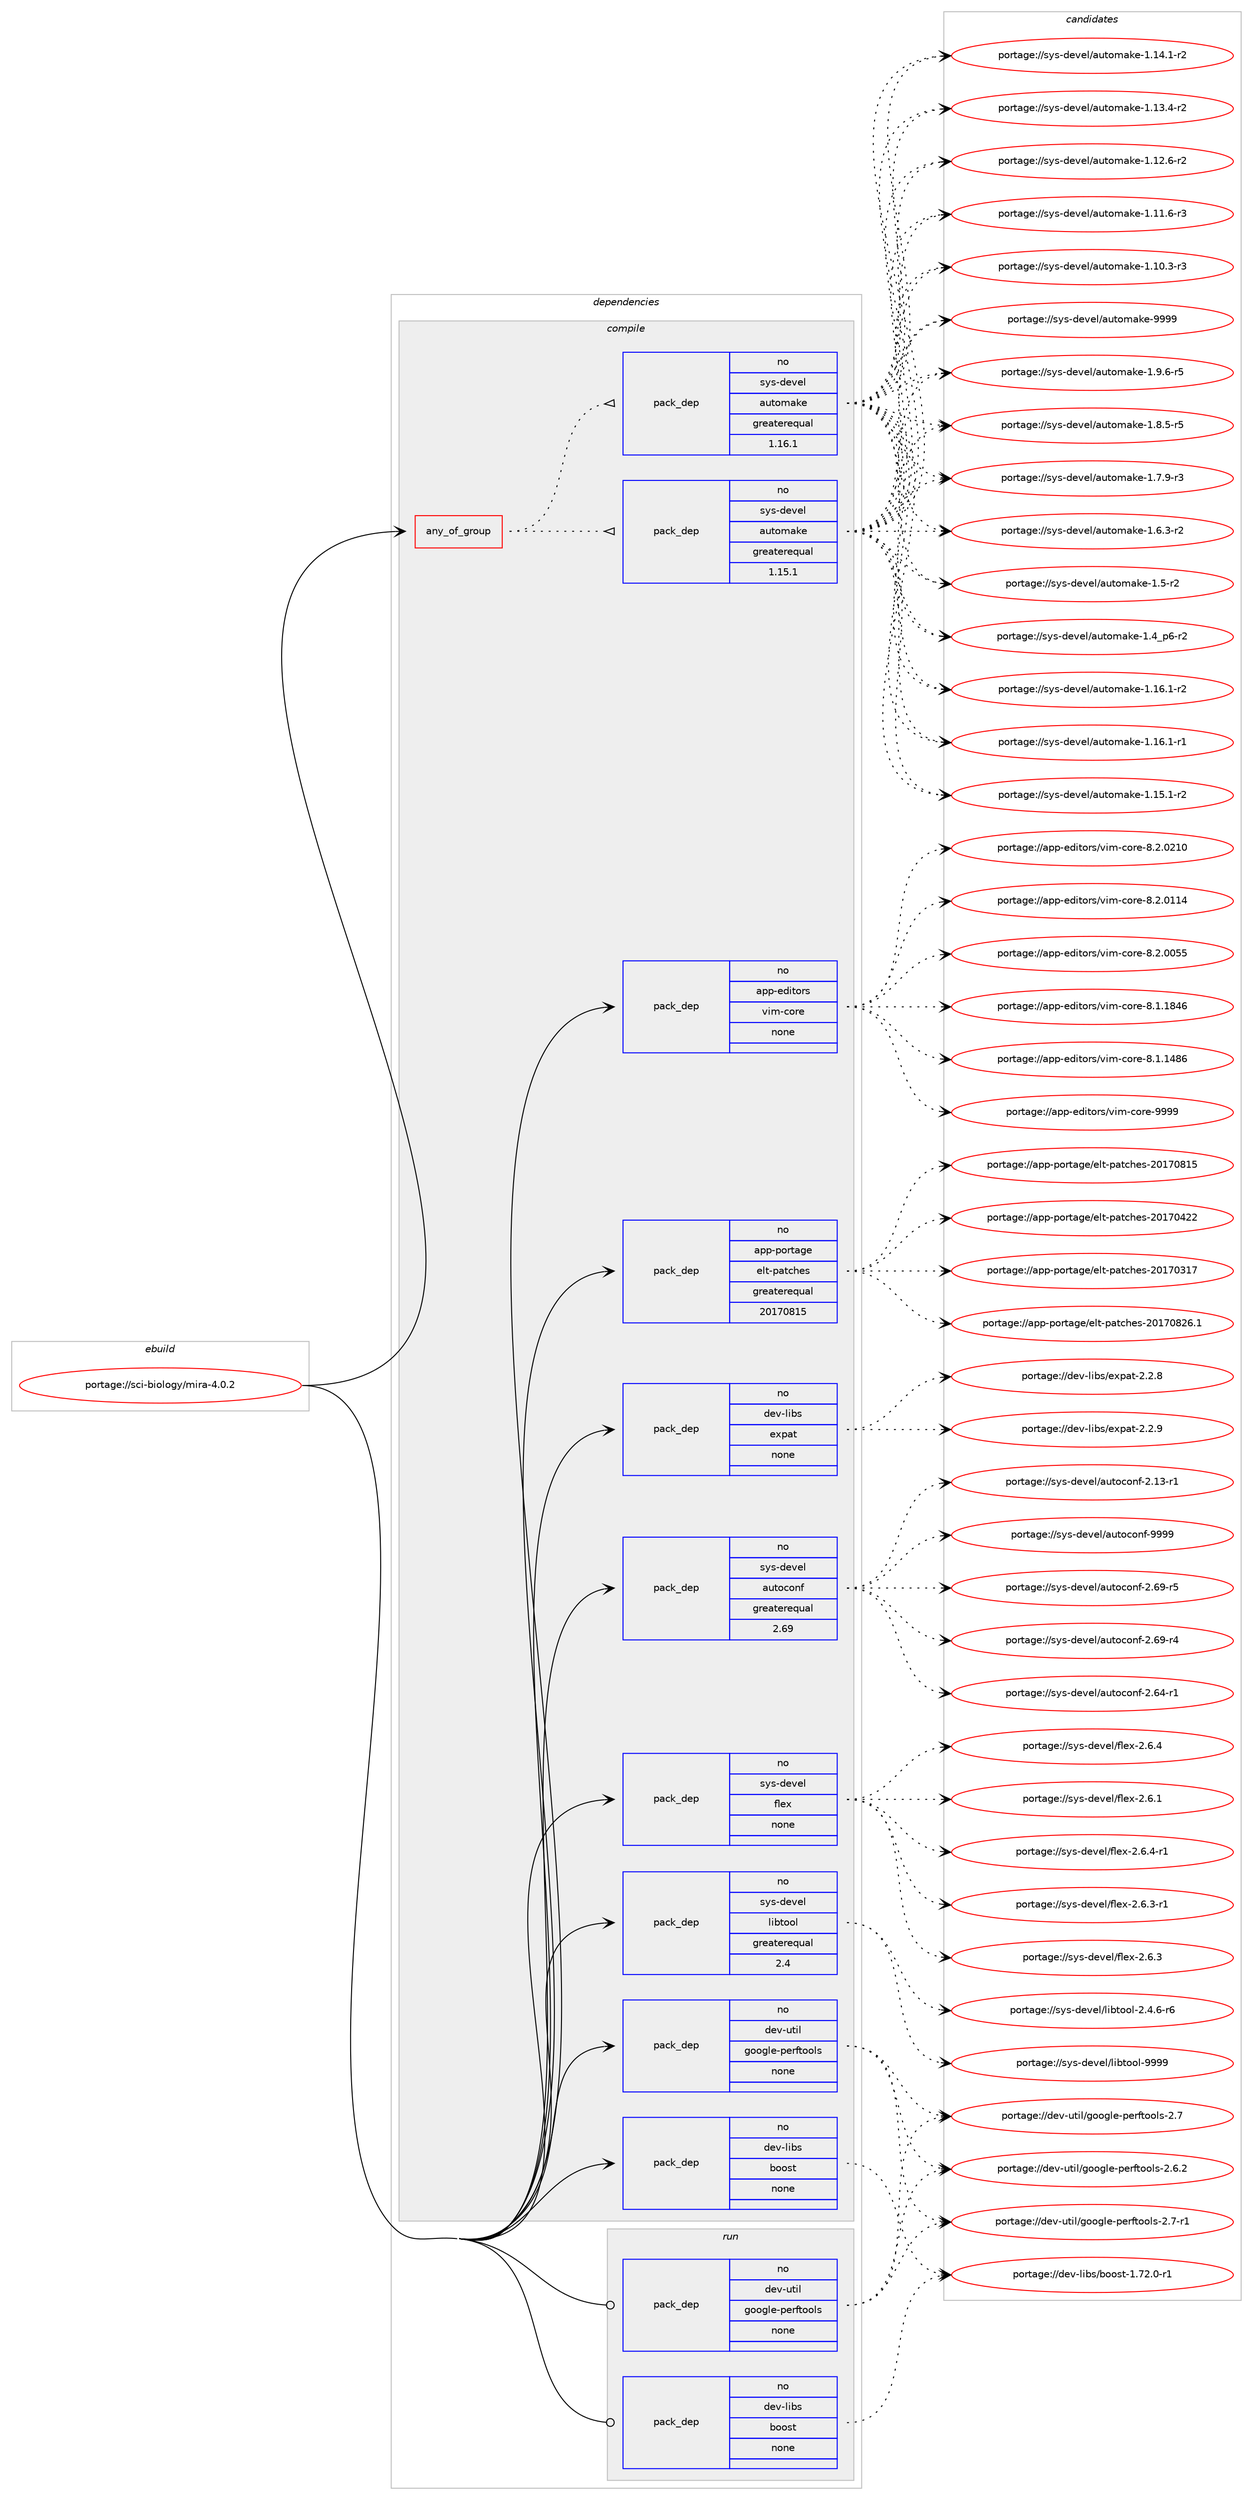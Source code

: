 digraph prolog {

# *************
# Graph options
# *************

newrank=true;
concentrate=true;
compound=true;
graph [rankdir=LR,fontname=Helvetica,fontsize=10,ranksep=1.5];#, ranksep=2.5, nodesep=0.2];
edge  [arrowhead=vee];
node  [fontname=Helvetica,fontsize=10];

# **********
# The ebuild
# **********

subgraph cluster_leftcol {
color=gray;
rank=same;
label=<<i>ebuild</i>>;
id [label="portage://sci-biology/mira-4.0.2", color=red, width=4, href="../sci-biology/mira-4.0.2.svg"];
}

# ****************
# The dependencies
# ****************

subgraph cluster_midcol {
color=gray;
label=<<i>dependencies</i>>;
subgraph cluster_compile {
fillcolor="#eeeeee";
style=filled;
label=<<i>compile</i>>;
subgraph any1617 {
dependency97920 [label=<<TABLE BORDER="0" CELLBORDER="1" CELLSPACING="0" CELLPADDING="4"><TR><TD CELLPADDING="10">any_of_group</TD></TR></TABLE>>, shape=none, color=red];subgraph pack76468 {
dependency97921 [label=<<TABLE BORDER="0" CELLBORDER="1" CELLSPACING="0" CELLPADDING="4" WIDTH="220"><TR><TD ROWSPAN="6" CELLPADDING="30">pack_dep</TD></TR><TR><TD WIDTH="110">no</TD></TR><TR><TD>sys-devel</TD></TR><TR><TD>automake</TD></TR><TR><TD>greaterequal</TD></TR><TR><TD>1.16.1</TD></TR></TABLE>>, shape=none, color=blue];
}
dependency97920:e -> dependency97921:w [weight=20,style="dotted",arrowhead="oinv"];
subgraph pack76469 {
dependency97922 [label=<<TABLE BORDER="0" CELLBORDER="1" CELLSPACING="0" CELLPADDING="4" WIDTH="220"><TR><TD ROWSPAN="6" CELLPADDING="30">pack_dep</TD></TR><TR><TD WIDTH="110">no</TD></TR><TR><TD>sys-devel</TD></TR><TR><TD>automake</TD></TR><TR><TD>greaterequal</TD></TR><TR><TD>1.15.1</TD></TR></TABLE>>, shape=none, color=blue];
}
dependency97920:e -> dependency97922:w [weight=20,style="dotted",arrowhead="oinv"];
}
id:e -> dependency97920:w [weight=20,style="solid",arrowhead="vee"];
subgraph pack76470 {
dependency97923 [label=<<TABLE BORDER="0" CELLBORDER="1" CELLSPACING="0" CELLPADDING="4" WIDTH="220"><TR><TD ROWSPAN="6" CELLPADDING="30">pack_dep</TD></TR><TR><TD WIDTH="110">no</TD></TR><TR><TD>app-editors</TD></TR><TR><TD>vim-core</TD></TR><TR><TD>none</TD></TR><TR><TD></TD></TR></TABLE>>, shape=none, color=blue];
}
id:e -> dependency97923:w [weight=20,style="solid",arrowhead="vee"];
subgraph pack76471 {
dependency97924 [label=<<TABLE BORDER="0" CELLBORDER="1" CELLSPACING="0" CELLPADDING="4" WIDTH="220"><TR><TD ROWSPAN="6" CELLPADDING="30">pack_dep</TD></TR><TR><TD WIDTH="110">no</TD></TR><TR><TD>app-portage</TD></TR><TR><TD>elt-patches</TD></TR><TR><TD>greaterequal</TD></TR><TR><TD>20170815</TD></TR></TABLE>>, shape=none, color=blue];
}
id:e -> dependency97924:w [weight=20,style="solid",arrowhead="vee"];
subgraph pack76472 {
dependency97925 [label=<<TABLE BORDER="0" CELLBORDER="1" CELLSPACING="0" CELLPADDING="4" WIDTH="220"><TR><TD ROWSPAN="6" CELLPADDING="30">pack_dep</TD></TR><TR><TD WIDTH="110">no</TD></TR><TR><TD>dev-libs</TD></TR><TR><TD>boost</TD></TR><TR><TD>none</TD></TR><TR><TD></TD></TR></TABLE>>, shape=none, color=blue];
}
id:e -> dependency97925:w [weight=20,style="solid",arrowhead="vee"];
subgraph pack76473 {
dependency97926 [label=<<TABLE BORDER="0" CELLBORDER="1" CELLSPACING="0" CELLPADDING="4" WIDTH="220"><TR><TD ROWSPAN="6" CELLPADDING="30">pack_dep</TD></TR><TR><TD WIDTH="110">no</TD></TR><TR><TD>dev-libs</TD></TR><TR><TD>expat</TD></TR><TR><TD>none</TD></TR><TR><TD></TD></TR></TABLE>>, shape=none, color=blue];
}
id:e -> dependency97926:w [weight=20,style="solid",arrowhead="vee"];
subgraph pack76474 {
dependency97927 [label=<<TABLE BORDER="0" CELLBORDER="1" CELLSPACING="0" CELLPADDING="4" WIDTH="220"><TR><TD ROWSPAN="6" CELLPADDING="30">pack_dep</TD></TR><TR><TD WIDTH="110">no</TD></TR><TR><TD>dev-util</TD></TR><TR><TD>google-perftools</TD></TR><TR><TD>none</TD></TR><TR><TD></TD></TR></TABLE>>, shape=none, color=blue];
}
id:e -> dependency97927:w [weight=20,style="solid",arrowhead="vee"];
subgraph pack76475 {
dependency97928 [label=<<TABLE BORDER="0" CELLBORDER="1" CELLSPACING="0" CELLPADDING="4" WIDTH="220"><TR><TD ROWSPAN="6" CELLPADDING="30">pack_dep</TD></TR><TR><TD WIDTH="110">no</TD></TR><TR><TD>sys-devel</TD></TR><TR><TD>autoconf</TD></TR><TR><TD>greaterequal</TD></TR><TR><TD>2.69</TD></TR></TABLE>>, shape=none, color=blue];
}
id:e -> dependency97928:w [weight=20,style="solid",arrowhead="vee"];
subgraph pack76476 {
dependency97929 [label=<<TABLE BORDER="0" CELLBORDER="1" CELLSPACING="0" CELLPADDING="4" WIDTH="220"><TR><TD ROWSPAN="6" CELLPADDING="30">pack_dep</TD></TR><TR><TD WIDTH="110">no</TD></TR><TR><TD>sys-devel</TD></TR><TR><TD>flex</TD></TR><TR><TD>none</TD></TR><TR><TD></TD></TR></TABLE>>, shape=none, color=blue];
}
id:e -> dependency97929:w [weight=20,style="solid",arrowhead="vee"];
subgraph pack76477 {
dependency97930 [label=<<TABLE BORDER="0" CELLBORDER="1" CELLSPACING="0" CELLPADDING="4" WIDTH="220"><TR><TD ROWSPAN="6" CELLPADDING="30">pack_dep</TD></TR><TR><TD WIDTH="110">no</TD></TR><TR><TD>sys-devel</TD></TR><TR><TD>libtool</TD></TR><TR><TD>greaterequal</TD></TR><TR><TD>2.4</TD></TR></TABLE>>, shape=none, color=blue];
}
id:e -> dependency97930:w [weight=20,style="solid",arrowhead="vee"];
}
subgraph cluster_compileandrun {
fillcolor="#eeeeee";
style=filled;
label=<<i>compile and run</i>>;
}
subgraph cluster_run {
fillcolor="#eeeeee";
style=filled;
label=<<i>run</i>>;
subgraph pack76478 {
dependency97931 [label=<<TABLE BORDER="0" CELLBORDER="1" CELLSPACING="0" CELLPADDING="4" WIDTH="220"><TR><TD ROWSPAN="6" CELLPADDING="30">pack_dep</TD></TR><TR><TD WIDTH="110">no</TD></TR><TR><TD>dev-libs</TD></TR><TR><TD>boost</TD></TR><TR><TD>none</TD></TR><TR><TD></TD></TR></TABLE>>, shape=none, color=blue];
}
id:e -> dependency97931:w [weight=20,style="solid",arrowhead="odot"];
subgraph pack76479 {
dependency97932 [label=<<TABLE BORDER="0" CELLBORDER="1" CELLSPACING="0" CELLPADDING="4" WIDTH="220"><TR><TD ROWSPAN="6" CELLPADDING="30">pack_dep</TD></TR><TR><TD WIDTH="110">no</TD></TR><TR><TD>dev-util</TD></TR><TR><TD>google-perftools</TD></TR><TR><TD>none</TD></TR><TR><TD></TD></TR></TABLE>>, shape=none, color=blue];
}
id:e -> dependency97932:w [weight=20,style="solid",arrowhead="odot"];
}
}

# **************
# The candidates
# **************

subgraph cluster_choices {
rank=same;
color=gray;
label=<<i>candidates</i>>;

subgraph choice76468 {
color=black;
nodesep=1;
choice115121115451001011181011084797117116111109971071014557575757 [label="portage://sys-devel/automake-9999", color=red, width=4,href="../sys-devel/automake-9999.svg"];
choice115121115451001011181011084797117116111109971071014549465746544511453 [label="portage://sys-devel/automake-1.9.6-r5", color=red, width=4,href="../sys-devel/automake-1.9.6-r5.svg"];
choice115121115451001011181011084797117116111109971071014549465646534511453 [label="portage://sys-devel/automake-1.8.5-r5", color=red, width=4,href="../sys-devel/automake-1.8.5-r5.svg"];
choice115121115451001011181011084797117116111109971071014549465546574511451 [label="portage://sys-devel/automake-1.7.9-r3", color=red, width=4,href="../sys-devel/automake-1.7.9-r3.svg"];
choice115121115451001011181011084797117116111109971071014549465446514511450 [label="portage://sys-devel/automake-1.6.3-r2", color=red, width=4,href="../sys-devel/automake-1.6.3-r2.svg"];
choice11512111545100101118101108479711711611110997107101454946534511450 [label="portage://sys-devel/automake-1.5-r2", color=red, width=4,href="../sys-devel/automake-1.5-r2.svg"];
choice115121115451001011181011084797117116111109971071014549465295112544511450 [label="portage://sys-devel/automake-1.4_p6-r2", color=red, width=4,href="../sys-devel/automake-1.4_p6-r2.svg"];
choice11512111545100101118101108479711711611110997107101454946495446494511450 [label="portage://sys-devel/automake-1.16.1-r2", color=red, width=4,href="../sys-devel/automake-1.16.1-r2.svg"];
choice11512111545100101118101108479711711611110997107101454946495446494511449 [label="portage://sys-devel/automake-1.16.1-r1", color=red, width=4,href="../sys-devel/automake-1.16.1-r1.svg"];
choice11512111545100101118101108479711711611110997107101454946495346494511450 [label="portage://sys-devel/automake-1.15.1-r2", color=red, width=4,href="../sys-devel/automake-1.15.1-r2.svg"];
choice11512111545100101118101108479711711611110997107101454946495246494511450 [label="portage://sys-devel/automake-1.14.1-r2", color=red, width=4,href="../sys-devel/automake-1.14.1-r2.svg"];
choice11512111545100101118101108479711711611110997107101454946495146524511450 [label="portage://sys-devel/automake-1.13.4-r2", color=red, width=4,href="../sys-devel/automake-1.13.4-r2.svg"];
choice11512111545100101118101108479711711611110997107101454946495046544511450 [label="portage://sys-devel/automake-1.12.6-r2", color=red, width=4,href="../sys-devel/automake-1.12.6-r2.svg"];
choice11512111545100101118101108479711711611110997107101454946494946544511451 [label="portage://sys-devel/automake-1.11.6-r3", color=red, width=4,href="../sys-devel/automake-1.11.6-r3.svg"];
choice11512111545100101118101108479711711611110997107101454946494846514511451 [label="portage://sys-devel/automake-1.10.3-r3", color=red, width=4,href="../sys-devel/automake-1.10.3-r3.svg"];
dependency97921:e -> choice115121115451001011181011084797117116111109971071014557575757:w [style=dotted,weight="100"];
dependency97921:e -> choice115121115451001011181011084797117116111109971071014549465746544511453:w [style=dotted,weight="100"];
dependency97921:e -> choice115121115451001011181011084797117116111109971071014549465646534511453:w [style=dotted,weight="100"];
dependency97921:e -> choice115121115451001011181011084797117116111109971071014549465546574511451:w [style=dotted,weight="100"];
dependency97921:e -> choice115121115451001011181011084797117116111109971071014549465446514511450:w [style=dotted,weight="100"];
dependency97921:e -> choice11512111545100101118101108479711711611110997107101454946534511450:w [style=dotted,weight="100"];
dependency97921:e -> choice115121115451001011181011084797117116111109971071014549465295112544511450:w [style=dotted,weight="100"];
dependency97921:e -> choice11512111545100101118101108479711711611110997107101454946495446494511450:w [style=dotted,weight="100"];
dependency97921:e -> choice11512111545100101118101108479711711611110997107101454946495446494511449:w [style=dotted,weight="100"];
dependency97921:e -> choice11512111545100101118101108479711711611110997107101454946495346494511450:w [style=dotted,weight="100"];
dependency97921:e -> choice11512111545100101118101108479711711611110997107101454946495246494511450:w [style=dotted,weight="100"];
dependency97921:e -> choice11512111545100101118101108479711711611110997107101454946495146524511450:w [style=dotted,weight="100"];
dependency97921:e -> choice11512111545100101118101108479711711611110997107101454946495046544511450:w [style=dotted,weight="100"];
dependency97921:e -> choice11512111545100101118101108479711711611110997107101454946494946544511451:w [style=dotted,weight="100"];
dependency97921:e -> choice11512111545100101118101108479711711611110997107101454946494846514511451:w [style=dotted,weight="100"];
}
subgraph choice76469 {
color=black;
nodesep=1;
choice115121115451001011181011084797117116111109971071014557575757 [label="portage://sys-devel/automake-9999", color=red, width=4,href="../sys-devel/automake-9999.svg"];
choice115121115451001011181011084797117116111109971071014549465746544511453 [label="portage://sys-devel/automake-1.9.6-r5", color=red, width=4,href="../sys-devel/automake-1.9.6-r5.svg"];
choice115121115451001011181011084797117116111109971071014549465646534511453 [label="portage://sys-devel/automake-1.8.5-r5", color=red, width=4,href="../sys-devel/automake-1.8.5-r5.svg"];
choice115121115451001011181011084797117116111109971071014549465546574511451 [label="portage://sys-devel/automake-1.7.9-r3", color=red, width=4,href="../sys-devel/automake-1.7.9-r3.svg"];
choice115121115451001011181011084797117116111109971071014549465446514511450 [label="portage://sys-devel/automake-1.6.3-r2", color=red, width=4,href="../sys-devel/automake-1.6.3-r2.svg"];
choice11512111545100101118101108479711711611110997107101454946534511450 [label="portage://sys-devel/automake-1.5-r2", color=red, width=4,href="../sys-devel/automake-1.5-r2.svg"];
choice115121115451001011181011084797117116111109971071014549465295112544511450 [label="portage://sys-devel/automake-1.4_p6-r2", color=red, width=4,href="../sys-devel/automake-1.4_p6-r2.svg"];
choice11512111545100101118101108479711711611110997107101454946495446494511450 [label="portage://sys-devel/automake-1.16.1-r2", color=red, width=4,href="../sys-devel/automake-1.16.1-r2.svg"];
choice11512111545100101118101108479711711611110997107101454946495446494511449 [label="portage://sys-devel/automake-1.16.1-r1", color=red, width=4,href="../sys-devel/automake-1.16.1-r1.svg"];
choice11512111545100101118101108479711711611110997107101454946495346494511450 [label="portage://sys-devel/automake-1.15.1-r2", color=red, width=4,href="../sys-devel/automake-1.15.1-r2.svg"];
choice11512111545100101118101108479711711611110997107101454946495246494511450 [label="portage://sys-devel/automake-1.14.1-r2", color=red, width=4,href="../sys-devel/automake-1.14.1-r2.svg"];
choice11512111545100101118101108479711711611110997107101454946495146524511450 [label="portage://sys-devel/automake-1.13.4-r2", color=red, width=4,href="../sys-devel/automake-1.13.4-r2.svg"];
choice11512111545100101118101108479711711611110997107101454946495046544511450 [label="portage://sys-devel/automake-1.12.6-r2", color=red, width=4,href="../sys-devel/automake-1.12.6-r2.svg"];
choice11512111545100101118101108479711711611110997107101454946494946544511451 [label="portage://sys-devel/automake-1.11.6-r3", color=red, width=4,href="../sys-devel/automake-1.11.6-r3.svg"];
choice11512111545100101118101108479711711611110997107101454946494846514511451 [label="portage://sys-devel/automake-1.10.3-r3", color=red, width=4,href="../sys-devel/automake-1.10.3-r3.svg"];
dependency97922:e -> choice115121115451001011181011084797117116111109971071014557575757:w [style=dotted,weight="100"];
dependency97922:e -> choice115121115451001011181011084797117116111109971071014549465746544511453:w [style=dotted,weight="100"];
dependency97922:e -> choice115121115451001011181011084797117116111109971071014549465646534511453:w [style=dotted,weight="100"];
dependency97922:e -> choice115121115451001011181011084797117116111109971071014549465546574511451:w [style=dotted,weight="100"];
dependency97922:e -> choice115121115451001011181011084797117116111109971071014549465446514511450:w [style=dotted,weight="100"];
dependency97922:e -> choice11512111545100101118101108479711711611110997107101454946534511450:w [style=dotted,weight="100"];
dependency97922:e -> choice115121115451001011181011084797117116111109971071014549465295112544511450:w [style=dotted,weight="100"];
dependency97922:e -> choice11512111545100101118101108479711711611110997107101454946495446494511450:w [style=dotted,weight="100"];
dependency97922:e -> choice11512111545100101118101108479711711611110997107101454946495446494511449:w [style=dotted,weight="100"];
dependency97922:e -> choice11512111545100101118101108479711711611110997107101454946495346494511450:w [style=dotted,weight="100"];
dependency97922:e -> choice11512111545100101118101108479711711611110997107101454946495246494511450:w [style=dotted,weight="100"];
dependency97922:e -> choice11512111545100101118101108479711711611110997107101454946495146524511450:w [style=dotted,weight="100"];
dependency97922:e -> choice11512111545100101118101108479711711611110997107101454946495046544511450:w [style=dotted,weight="100"];
dependency97922:e -> choice11512111545100101118101108479711711611110997107101454946494946544511451:w [style=dotted,weight="100"];
dependency97922:e -> choice11512111545100101118101108479711711611110997107101454946494846514511451:w [style=dotted,weight="100"];
}
subgraph choice76470 {
color=black;
nodesep=1;
choice97112112451011001051161111141154711810510945991111141014557575757 [label="portage://app-editors/vim-core-9999", color=red, width=4,href="../app-editors/vim-core-9999.svg"];
choice9711211245101100105116111114115471181051094599111114101455646504648504948 [label="portage://app-editors/vim-core-8.2.0210", color=red, width=4,href="../app-editors/vim-core-8.2.0210.svg"];
choice9711211245101100105116111114115471181051094599111114101455646504648494952 [label="portage://app-editors/vim-core-8.2.0114", color=red, width=4,href="../app-editors/vim-core-8.2.0114.svg"];
choice9711211245101100105116111114115471181051094599111114101455646504648485353 [label="portage://app-editors/vim-core-8.2.0055", color=red, width=4,href="../app-editors/vim-core-8.2.0055.svg"];
choice9711211245101100105116111114115471181051094599111114101455646494649565254 [label="portage://app-editors/vim-core-8.1.1846", color=red, width=4,href="../app-editors/vim-core-8.1.1846.svg"];
choice9711211245101100105116111114115471181051094599111114101455646494649525654 [label="portage://app-editors/vim-core-8.1.1486", color=red, width=4,href="../app-editors/vim-core-8.1.1486.svg"];
dependency97923:e -> choice97112112451011001051161111141154711810510945991111141014557575757:w [style=dotted,weight="100"];
dependency97923:e -> choice9711211245101100105116111114115471181051094599111114101455646504648504948:w [style=dotted,weight="100"];
dependency97923:e -> choice9711211245101100105116111114115471181051094599111114101455646504648494952:w [style=dotted,weight="100"];
dependency97923:e -> choice9711211245101100105116111114115471181051094599111114101455646504648485353:w [style=dotted,weight="100"];
dependency97923:e -> choice9711211245101100105116111114115471181051094599111114101455646494649565254:w [style=dotted,weight="100"];
dependency97923:e -> choice9711211245101100105116111114115471181051094599111114101455646494649525654:w [style=dotted,weight="100"];
}
subgraph choice76471 {
color=black;
nodesep=1;
choice971121124511211111411697103101471011081164511297116991041011154550484955485650544649 [label="portage://app-portage/elt-patches-20170826.1", color=red, width=4,href="../app-portage/elt-patches-20170826.1.svg"];
choice97112112451121111141169710310147101108116451129711699104101115455048495548564953 [label="portage://app-portage/elt-patches-20170815", color=red, width=4,href="../app-portage/elt-patches-20170815.svg"];
choice97112112451121111141169710310147101108116451129711699104101115455048495548525050 [label="portage://app-portage/elt-patches-20170422", color=red, width=4,href="../app-portage/elt-patches-20170422.svg"];
choice97112112451121111141169710310147101108116451129711699104101115455048495548514955 [label="portage://app-portage/elt-patches-20170317", color=red, width=4,href="../app-portage/elt-patches-20170317.svg"];
dependency97924:e -> choice971121124511211111411697103101471011081164511297116991041011154550484955485650544649:w [style=dotted,weight="100"];
dependency97924:e -> choice97112112451121111141169710310147101108116451129711699104101115455048495548564953:w [style=dotted,weight="100"];
dependency97924:e -> choice97112112451121111141169710310147101108116451129711699104101115455048495548525050:w [style=dotted,weight="100"];
dependency97924:e -> choice97112112451121111141169710310147101108116451129711699104101115455048495548514955:w [style=dotted,weight="100"];
}
subgraph choice76472 {
color=black;
nodesep=1;
choice10010111845108105981154798111111115116454946555046484511449 [label="portage://dev-libs/boost-1.72.0-r1", color=red, width=4,href="../dev-libs/boost-1.72.0-r1.svg"];
dependency97925:e -> choice10010111845108105981154798111111115116454946555046484511449:w [style=dotted,weight="100"];
}
subgraph choice76473 {
color=black;
nodesep=1;
choice10010111845108105981154710112011297116455046504657 [label="portage://dev-libs/expat-2.2.9", color=red, width=4,href="../dev-libs/expat-2.2.9.svg"];
choice10010111845108105981154710112011297116455046504656 [label="portage://dev-libs/expat-2.2.8", color=red, width=4,href="../dev-libs/expat-2.2.8.svg"];
dependency97926:e -> choice10010111845108105981154710112011297116455046504657:w [style=dotted,weight="100"];
dependency97926:e -> choice10010111845108105981154710112011297116455046504656:w [style=dotted,weight="100"];
}
subgraph choice76474 {
color=black;
nodesep=1;
choice100101118451171161051084710311111110310810145112101114102116111111108115455046554511449 [label="portage://dev-util/google-perftools-2.7-r1", color=red, width=4,href="../dev-util/google-perftools-2.7-r1.svg"];
choice10010111845117116105108471031111111031081014511210111410211611111110811545504655 [label="portage://dev-util/google-perftools-2.7", color=red, width=4,href="../dev-util/google-perftools-2.7.svg"];
choice100101118451171161051084710311111110310810145112101114102116111111108115455046544650 [label="portage://dev-util/google-perftools-2.6.2", color=red, width=4,href="../dev-util/google-perftools-2.6.2.svg"];
dependency97927:e -> choice100101118451171161051084710311111110310810145112101114102116111111108115455046554511449:w [style=dotted,weight="100"];
dependency97927:e -> choice10010111845117116105108471031111111031081014511210111410211611111110811545504655:w [style=dotted,weight="100"];
dependency97927:e -> choice100101118451171161051084710311111110310810145112101114102116111111108115455046544650:w [style=dotted,weight="100"];
}
subgraph choice76475 {
color=black;
nodesep=1;
choice115121115451001011181011084797117116111991111101024557575757 [label="portage://sys-devel/autoconf-9999", color=red, width=4,href="../sys-devel/autoconf-9999.svg"];
choice1151211154510010111810110847971171161119911111010245504654574511453 [label="portage://sys-devel/autoconf-2.69-r5", color=red, width=4,href="../sys-devel/autoconf-2.69-r5.svg"];
choice1151211154510010111810110847971171161119911111010245504654574511452 [label="portage://sys-devel/autoconf-2.69-r4", color=red, width=4,href="../sys-devel/autoconf-2.69-r4.svg"];
choice1151211154510010111810110847971171161119911111010245504654524511449 [label="portage://sys-devel/autoconf-2.64-r1", color=red, width=4,href="../sys-devel/autoconf-2.64-r1.svg"];
choice1151211154510010111810110847971171161119911111010245504649514511449 [label="portage://sys-devel/autoconf-2.13-r1", color=red, width=4,href="../sys-devel/autoconf-2.13-r1.svg"];
dependency97928:e -> choice115121115451001011181011084797117116111991111101024557575757:w [style=dotted,weight="100"];
dependency97928:e -> choice1151211154510010111810110847971171161119911111010245504654574511453:w [style=dotted,weight="100"];
dependency97928:e -> choice1151211154510010111810110847971171161119911111010245504654574511452:w [style=dotted,weight="100"];
dependency97928:e -> choice1151211154510010111810110847971171161119911111010245504654524511449:w [style=dotted,weight="100"];
dependency97928:e -> choice1151211154510010111810110847971171161119911111010245504649514511449:w [style=dotted,weight="100"];
}
subgraph choice76476 {
color=black;
nodesep=1;
choice11512111545100101118101108471021081011204550465446524511449 [label="portage://sys-devel/flex-2.6.4-r1", color=red, width=4,href="../sys-devel/flex-2.6.4-r1.svg"];
choice1151211154510010111810110847102108101120455046544652 [label="portage://sys-devel/flex-2.6.4", color=red, width=4,href="../sys-devel/flex-2.6.4.svg"];
choice11512111545100101118101108471021081011204550465446514511449 [label="portage://sys-devel/flex-2.6.3-r1", color=red, width=4,href="../sys-devel/flex-2.6.3-r1.svg"];
choice1151211154510010111810110847102108101120455046544651 [label="portage://sys-devel/flex-2.6.3", color=red, width=4,href="../sys-devel/flex-2.6.3.svg"];
choice1151211154510010111810110847102108101120455046544649 [label="portage://sys-devel/flex-2.6.1", color=red, width=4,href="../sys-devel/flex-2.6.1.svg"];
dependency97929:e -> choice11512111545100101118101108471021081011204550465446524511449:w [style=dotted,weight="100"];
dependency97929:e -> choice1151211154510010111810110847102108101120455046544652:w [style=dotted,weight="100"];
dependency97929:e -> choice11512111545100101118101108471021081011204550465446514511449:w [style=dotted,weight="100"];
dependency97929:e -> choice1151211154510010111810110847102108101120455046544651:w [style=dotted,weight="100"];
dependency97929:e -> choice1151211154510010111810110847102108101120455046544649:w [style=dotted,weight="100"];
}
subgraph choice76477 {
color=black;
nodesep=1;
choice1151211154510010111810110847108105981161111111084557575757 [label="portage://sys-devel/libtool-9999", color=red, width=4,href="../sys-devel/libtool-9999.svg"];
choice1151211154510010111810110847108105981161111111084550465246544511454 [label="portage://sys-devel/libtool-2.4.6-r6", color=red, width=4,href="../sys-devel/libtool-2.4.6-r6.svg"];
dependency97930:e -> choice1151211154510010111810110847108105981161111111084557575757:w [style=dotted,weight="100"];
dependency97930:e -> choice1151211154510010111810110847108105981161111111084550465246544511454:w [style=dotted,weight="100"];
}
subgraph choice76478 {
color=black;
nodesep=1;
choice10010111845108105981154798111111115116454946555046484511449 [label="portage://dev-libs/boost-1.72.0-r1", color=red, width=4,href="../dev-libs/boost-1.72.0-r1.svg"];
dependency97931:e -> choice10010111845108105981154798111111115116454946555046484511449:w [style=dotted,weight="100"];
}
subgraph choice76479 {
color=black;
nodesep=1;
choice100101118451171161051084710311111110310810145112101114102116111111108115455046554511449 [label="portage://dev-util/google-perftools-2.7-r1", color=red, width=4,href="../dev-util/google-perftools-2.7-r1.svg"];
choice10010111845117116105108471031111111031081014511210111410211611111110811545504655 [label="portage://dev-util/google-perftools-2.7", color=red, width=4,href="../dev-util/google-perftools-2.7.svg"];
choice100101118451171161051084710311111110310810145112101114102116111111108115455046544650 [label="portage://dev-util/google-perftools-2.6.2", color=red, width=4,href="../dev-util/google-perftools-2.6.2.svg"];
dependency97932:e -> choice100101118451171161051084710311111110310810145112101114102116111111108115455046554511449:w [style=dotted,weight="100"];
dependency97932:e -> choice10010111845117116105108471031111111031081014511210111410211611111110811545504655:w [style=dotted,weight="100"];
dependency97932:e -> choice100101118451171161051084710311111110310810145112101114102116111111108115455046544650:w [style=dotted,weight="100"];
}
}

}
